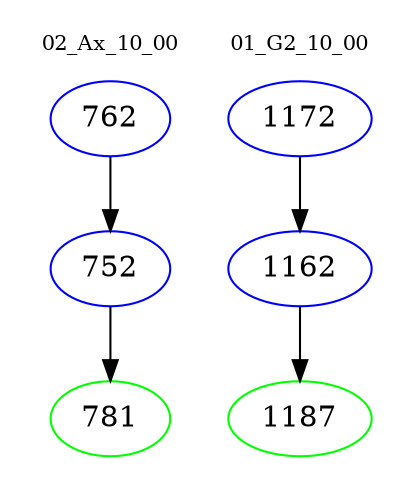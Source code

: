 digraph{
subgraph cluster_0 {
color = white
label = "02_Ax_10_00";
fontsize=10;
T0_762 [label="762", color="blue"]
T0_762 -> T0_752 [color="black"]
T0_752 [label="752", color="blue"]
T0_752 -> T0_781 [color="black"]
T0_781 [label="781", color="green"]
}
subgraph cluster_1 {
color = white
label = "01_G2_10_00";
fontsize=10;
T1_1172 [label="1172", color="blue"]
T1_1172 -> T1_1162 [color="black"]
T1_1162 [label="1162", color="blue"]
T1_1162 -> T1_1187 [color="black"]
T1_1187 [label="1187", color="green"]
}
}
